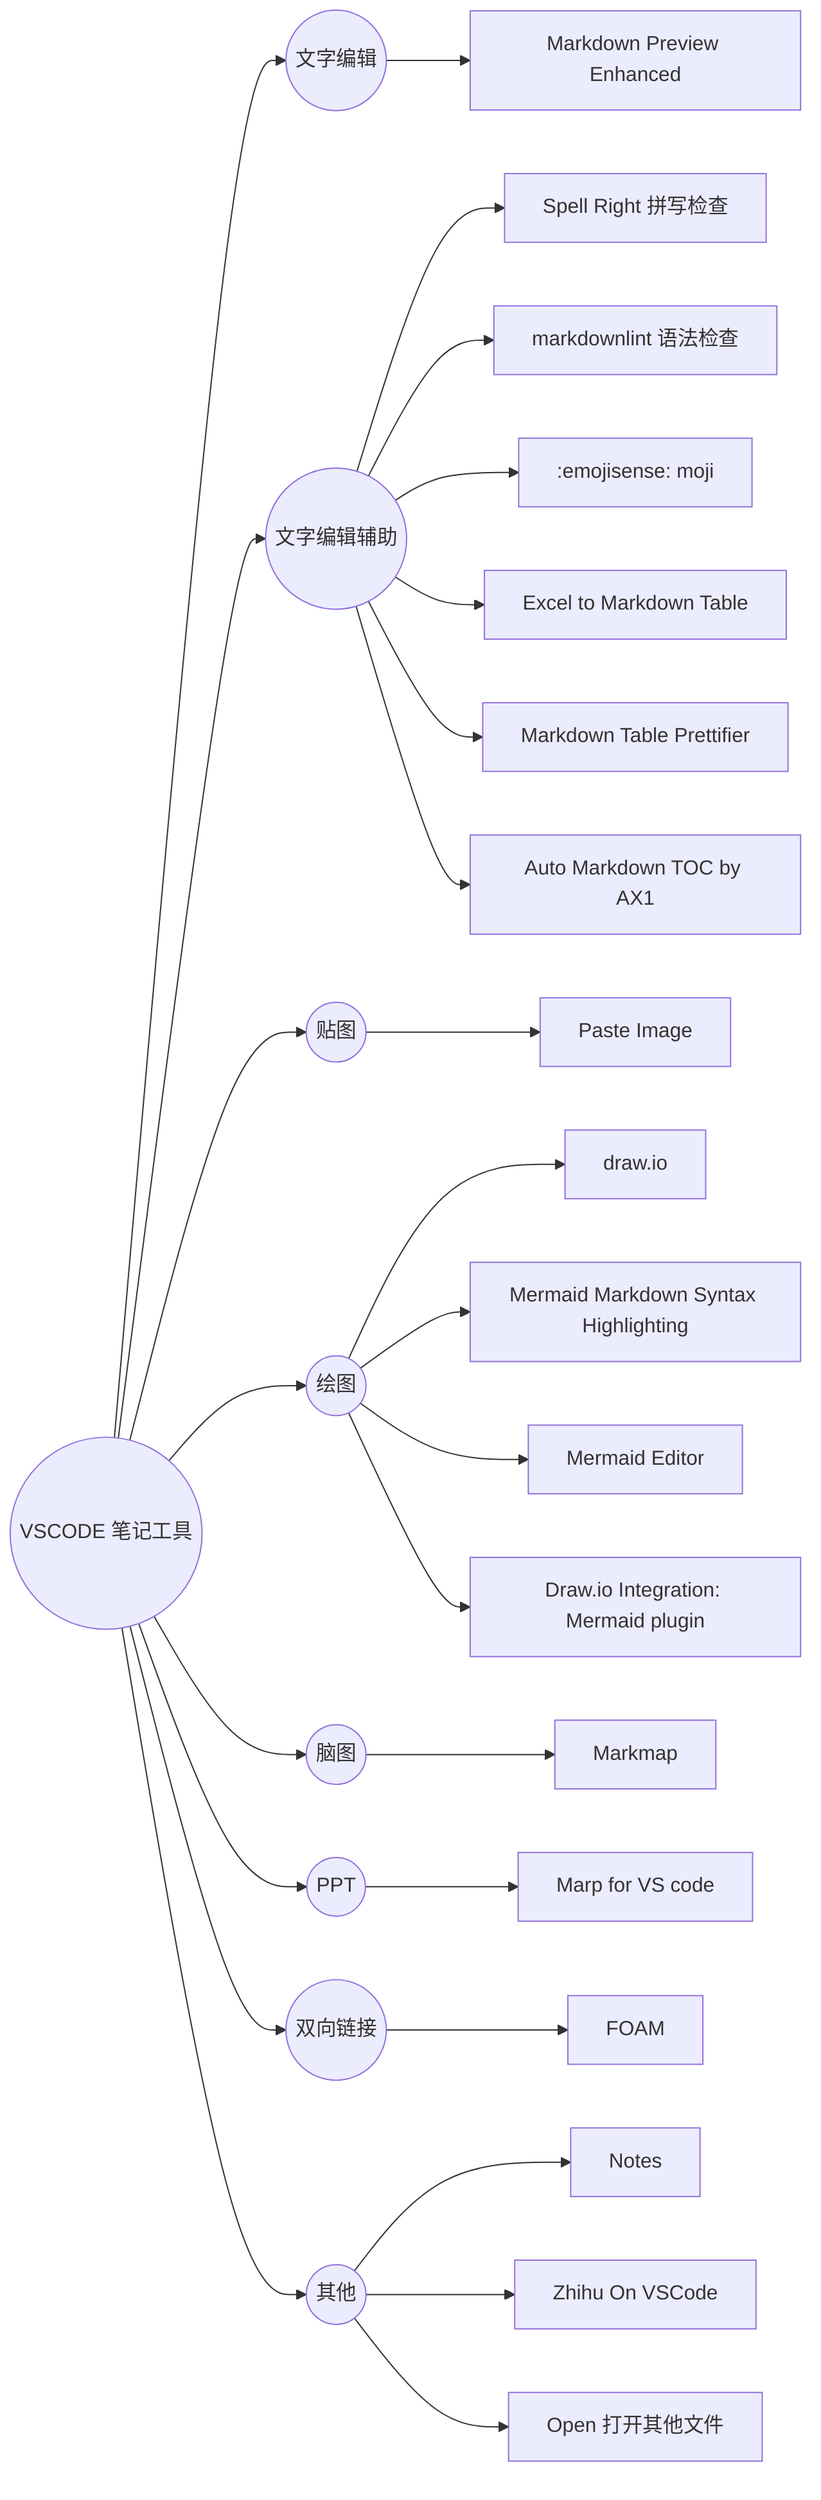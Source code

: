 graph LR
A((VSCODE 笔记工具))
A0((文字编辑))
A1((文字编辑辅助))
A11((贴图))
A2((绘图))
A3((脑图))
A4((PPT))
A5((双向链接))
A6((其他))
B[Markdown Preview Enhanced]
C[Paste Image]
D[Open 打开其他文件]
E[Spell Right 拼写检查]
F[markdownlint 语法检查]
G[:emojisense: moji]
H[Excel to Markdown Table]
I[Markdown Table Prettifier]
J[Auto Markdown TOC by AX1]
K["draw.io"]
L[Mermaid Markdown Syntax Highlighting]
M[Mermaid Editor]
N["Draw.io Integration: Mermaid plugin"]
O[Markmap]
P[Marp for VS code]
Q[Zhihu On VSCode]
R[Notes]
S[FOAM]
A-->A0 & A1 & A11 & A2 & A3 & A4 & A5 & A6
A0-->B
A1-->E & F & G & H & I & J
A11-->C
A2-->K & L & M & N
A3-->O
A4-->P
A5-->S
A6-->R & Q & D